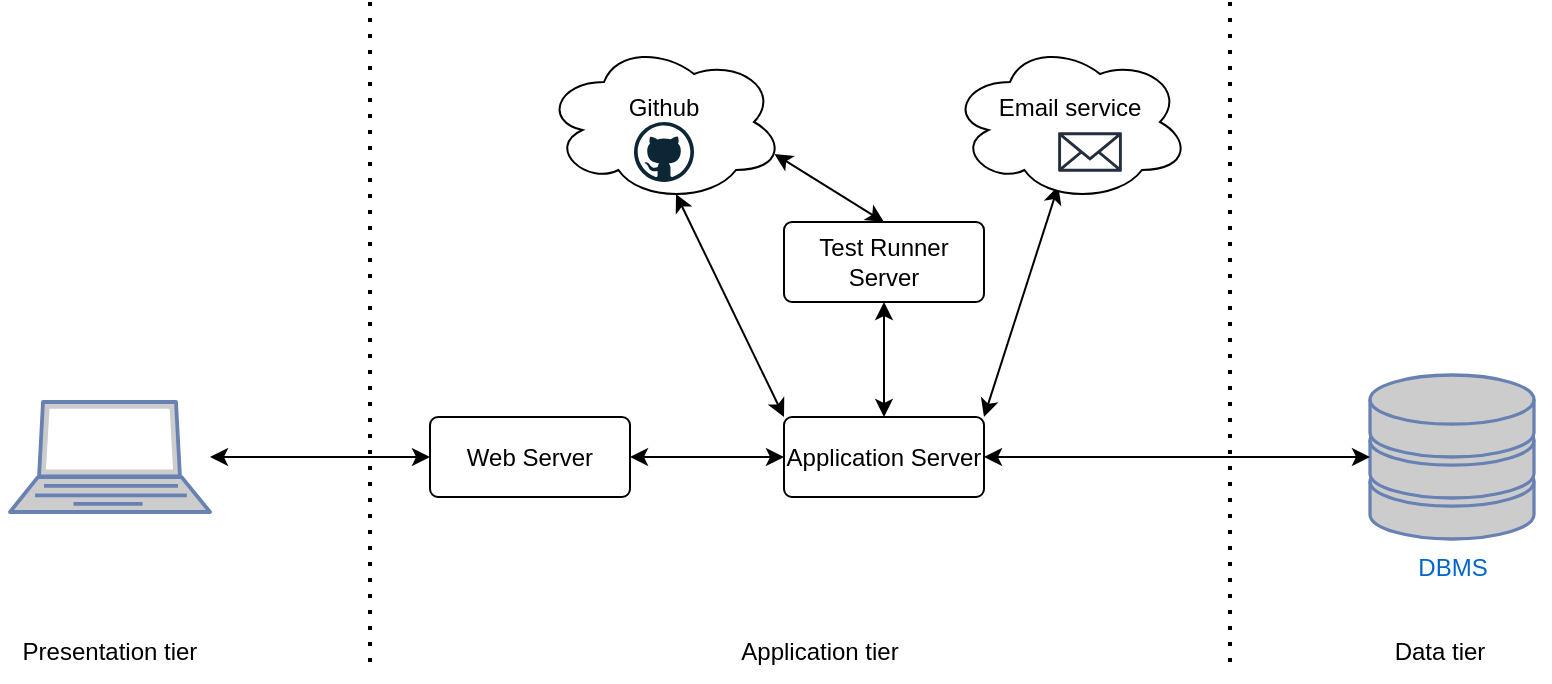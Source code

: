 <mxfile version="22.1.11" type="device">
  <diagram name="Page-1" id="XxHAbuFcas6yhKlYQcYL">
    <mxGraphModel dx="1026" dy="665" grid="1" gridSize="10" guides="1" tooltips="1" connect="1" arrows="1" fold="1" page="1" pageScale="1" pageWidth="827" pageHeight="1169" math="0" shadow="0">
      <root>
        <mxCell id="0" />
        <mxCell id="1" parent="0" />
        <mxCell id="SCm_ooKhWlVETOgy0txe-1" value="" style="fontColor=#0066CC;verticalAlign=top;verticalLabelPosition=bottom;labelPosition=center;align=center;html=1;outlineConnect=0;fillColor=#CCCCCC;strokeColor=#6881B3;gradientColor=none;gradientDirection=north;strokeWidth=2;shape=mxgraph.networks.laptop;" vertex="1" parent="1">
          <mxGeometry x="40" y="240" width="100" height="55" as="geometry" />
        </mxCell>
        <mxCell id="SCm_ooKhWlVETOgy0txe-2" value="DBMS" style="fontColor=#0066CC;verticalAlign=top;verticalLabelPosition=bottom;labelPosition=center;align=center;html=1;outlineConnect=0;fillColor=#CCCCCC;strokeColor=#6881B3;gradientColor=none;gradientDirection=north;strokeWidth=2;shape=mxgraph.networks.storage;" vertex="1" parent="1">
          <mxGeometry x="720" y="226.5" width="82" height="82" as="geometry" />
        </mxCell>
        <mxCell id="SCm_ooKhWlVETOgy0txe-3" value="Application Server" style="rounded=1;arcSize=10;whiteSpace=wrap;html=1;align=center;" vertex="1" parent="1">
          <mxGeometry x="427" y="247.5" width="100" height="40" as="geometry" />
        </mxCell>
        <mxCell id="SCm_ooKhWlVETOgy0txe-4" value="Web Server" style="rounded=1;arcSize=10;whiteSpace=wrap;html=1;align=center;" vertex="1" parent="1">
          <mxGeometry x="250" y="247.5" width="100" height="40" as="geometry" />
        </mxCell>
        <mxCell id="SCm_ooKhWlVETOgy0txe-6" value="" style="endArrow=classic;startArrow=classic;html=1;rounded=0;exitX=1;exitY=0.5;exitDx=0;exitDy=0;entryX=0;entryY=0.5;entryDx=0;entryDy=0;" edge="1" parent="1" source="SCm_ooKhWlVETOgy0txe-4" target="SCm_ooKhWlVETOgy0txe-3">
          <mxGeometry width="50" height="50" relative="1" as="geometry">
            <mxPoint x="403" y="460" as="sourcePoint" />
            <mxPoint x="453" y="410" as="targetPoint" />
          </mxGeometry>
        </mxCell>
        <mxCell id="SCm_ooKhWlVETOgy0txe-7" value="" style="endArrow=classic;startArrow=classic;html=1;rounded=0;entryX=0;entryY=0.5;entryDx=0;entryDy=0;entryPerimeter=0;exitX=1;exitY=0.5;exitDx=0;exitDy=0;" edge="1" parent="1" source="SCm_ooKhWlVETOgy0txe-3" target="SCm_ooKhWlVETOgy0txe-2">
          <mxGeometry width="50" height="50" relative="1" as="geometry">
            <mxPoint x="563" y="330" as="sourcePoint" />
            <mxPoint x="613" y="267" as="targetPoint" />
          </mxGeometry>
        </mxCell>
        <mxCell id="SCm_ooKhWlVETOgy0txe-8" value="" style="endArrow=classic;startArrow=classic;html=1;rounded=0;entryX=0;entryY=0.5;entryDx=0;entryDy=0;" edge="1" parent="1" source="SCm_ooKhWlVETOgy0txe-1" target="SCm_ooKhWlVETOgy0txe-4">
          <mxGeometry width="50" height="50" relative="1" as="geometry">
            <mxPoint x="433" y="460" as="sourcePoint" />
            <mxPoint x="483" y="410" as="targetPoint" />
          </mxGeometry>
        </mxCell>
        <mxCell id="SCm_ooKhWlVETOgy0txe-9" value="Test Runner Server" style="rounded=1;arcSize=10;whiteSpace=wrap;html=1;align=center;" vertex="1" parent="1">
          <mxGeometry x="427" y="150" width="100" height="40" as="geometry" />
        </mxCell>
        <mxCell id="SCm_ooKhWlVETOgy0txe-11" value="" style="endArrow=classic;startArrow=classic;html=1;rounded=0;exitX=0.5;exitY=0;exitDx=0;exitDy=0;entryX=0.5;entryY=1;entryDx=0;entryDy=0;" edge="1" parent="1" source="SCm_ooKhWlVETOgy0txe-3" target="SCm_ooKhWlVETOgy0txe-9">
          <mxGeometry width="50" height="50" relative="1" as="geometry">
            <mxPoint x="433" y="250" as="sourcePoint" />
            <mxPoint x="483" y="200" as="targetPoint" />
          </mxGeometry>
        </mxCell>
        <mxCell id="SCm_ooKhWlVETOgy0txe-16" value="" style="endArrow=classic;startArrow=classic;html=1;rounded=0;exitX=0.451;exitY=0.9;exitDx=0;exitDy=0;exitPerimeter=0;entryX=1;entryY=0;entryDx=0;entryDy=0;" edge="1" parent="1" source="SCm_ooKhWlVETOgy0txe-15" target="SCm_ooKhWlVETOgy0txe-3">
          <mxGeometry width="50" height="50" relative="1" as="geometry">
            <mxPoint x="440" y="370" as="sourcePoint" />
            <mxPoint x="490" y="320" as="targetPoint" />
          </mxGeometry>
        </mxCell>
        <mxCell id="SCm_ooKhWlVETOgy0txe-17" value="" style="group" vertex="1" connectable="0" parent="1">
          <mxGeometry x="510" y="60" width="120" height="80" as="geometry" />
        </mxCell>
        <mxCell id="SCm_ooKhWlVETOgy0txe-15" value="Email service&lt;br&gt;&lt;br&gt;" style="ellipse;shape=cloud;whiteSpace=wrap;html=1;" vertex="1" parent="SCm_ooKhWlVETOgy0txe-17">
          <mxGeometry width="120" height="80" as="geometry" />
        </mxCell>
        <mxCell id="SCm_ooKhWlVETOgy0txe-14" value="" style="sketch=0;outlineConnect=0;fontColor=#232F3E;gradientColor=none;fillColor=#232F3D;strokeColor=none;dashed=0;verticalLabelPosition=bottom;verticalAlign=top;align=center;html=1;fontSize=12;fontStyle=0;aspect=fixed;pointerEvents=1;shape=mxgraph.aws4.email_2;" vertex="1" parent="SCm_ooKhWlVETOgy0txe-17">
          <mxGeometry x="54.08" y="45" width="31.84" height="20" as="geometry" />
        </mxCell>
        <mxCell id="SCm_ooKhWlVETOgy0txe-18" value="" style="group" vertex="1" connectable="0" parent="1">
          <mxGeometry x="307" y="60" width="120" height="80" as="geometry" />
        </mxCell>
        <mxCell id="SCm_ooKhWlVETOgy0txe-12" value="Github&lt;br&gt;&lt;br&gt;" style="ellipse;shape=cloud;whiteSpace=wrap;html=1;" vertex="1" parent="SCm_ooKhWlVETOgy0txe-18">
          <mxGeometry width="120" height="80" as="geometry" />
        </mxCell>
        <mxCell id="SCm_ooKhWlVETOgy0txe-13" value="" style="dashed=0;outlineConnect=0;html=1;align=center;labelPosition=center;verticalLabelPosition=bottom;verticalAlign=top;shape=mxgraph.weblogos.github" vertex="1" parent="SCm_ooKhWlVETOgy0txe-18">
          <mxGeometry x="45" y="40" width="30" height="30" as="geometry" />
        </mxCell>
        <mxCell id="SCm_ooKhWlVETOgy0txe-20" value="" style="endArrow=classic;startArrow=classic;html=1;rounded=0;entryX=0.55;entryY=0.95;entryDx=0;entryDy=0;entryPerimeter=0;exitX=0;exitY=0;exitDx=0;exitDy=0;" edge="1" parent="1" source="SCm_ooKhWlVETOgy0txe-3" target="SCm_ooKhWlVETOgy0txe-12">
          <mxGeometry width="50" height="50" relative="1" as="geometry">
            <mxPoint x="440" y="370" as="sourcePoint" />
            <mxPoint x="490" y="320" as="targetPoint" />
          </mxGeometry>
        </mxCell>
        <mxCell id="SCm_ooKhWlVETOgy0txe-21" value="" style="endArrow=none;dashed=1;html=1;dashPattern=1 3;strokeWidth=2;rounded=0;" edge="1" parent="1">
          <mxGeometry width="50" height="50" relative="1" as="geometry">
            <mxPoint x="220" y="40" as="sourcePoint" />
            <mxPoint x="220" y="370" as="targetPoint" />
          </mxGeometry>
        </mxCell>
        <mxCell id="SCm_ooKhWlVETOgy0txe-23" value="" style="endArrow=none;dashed=1;html=1;dashPattern=1 3;strokeWidth=2;rounded=0;" edge="1" parent="1">
          <mxGeometry width="50" height="50" relative="1" as="geometry">
            <mxPoint x="650" y="40" as="sourcePoint" />
            <mxPoint x="650" y="370" as="targetPoint" />
          </mxGeometry>
        </mxCell>
        <mxCell id="SCm_ooKhWlVETOgy0txe-24" value="Presentation tier" style="text;html=1;strokeColor=none;fillColor=none;align=center;verticalAlign=middle;whiteSpace=wrap;rounded=0;" vertex="1" parent="1">
          <mxGeometry x="35" y="350" width="110" height="30" as="geometry" />
        </mxCell>
        <mxCell id="SCm_ooKhWlVETOgy0txe-25" value="Application tier" style="text;html=1;strokeColor=none;fillColor=none;align=center;verticalAlign=middle;whiteSpace=wrap;rounded=0;" vertex="1" parent="1">
          <mxGeometry x="390" y="350" width="110" height="30" as="geometry" />
        </mxCell>
        <mxCell id="SCm_ooKhWlVETOgy0txe-26" value="Data tier" style="text;html=1;strokeColor=none;fillColor=none;align=center;verticalAlign=middle;whiteSpace=wrap;rounded=0;" vertex="1" parent="1">
          <mxGeometry x="700" y="350" width="110" height="30" as="geometry" />
        </mxCell>
        <mxCell id="SCm_ooKhWlVETOgy0txe-27" value="" style="endArrow=classic;startArrow=classic;html=1;rounded=0;entryX=0.96;entryY=0.7;entryDx=0;entryDy=0;entryPerimeter=0;exitX=0.5;exitY=0;exitDx=0;exitDy=0;" edge="1" parent="1" source="SCm_ooKhWlVETOgy0txe-9" target="SCm_ooKhWlVETOgy0txe-12">
          <mxGeometry width="50" height="50" relative="1" as="geometry">
            <mxPoint x="390" y="370" as="sourcePoint" />
            <mxPoint x="440" y="320" as="targetPoint" />
          </mxGeometry>
        </mxCell>
      </root>
    </mxGraphModel>
  </diagram>
</mxfile>

